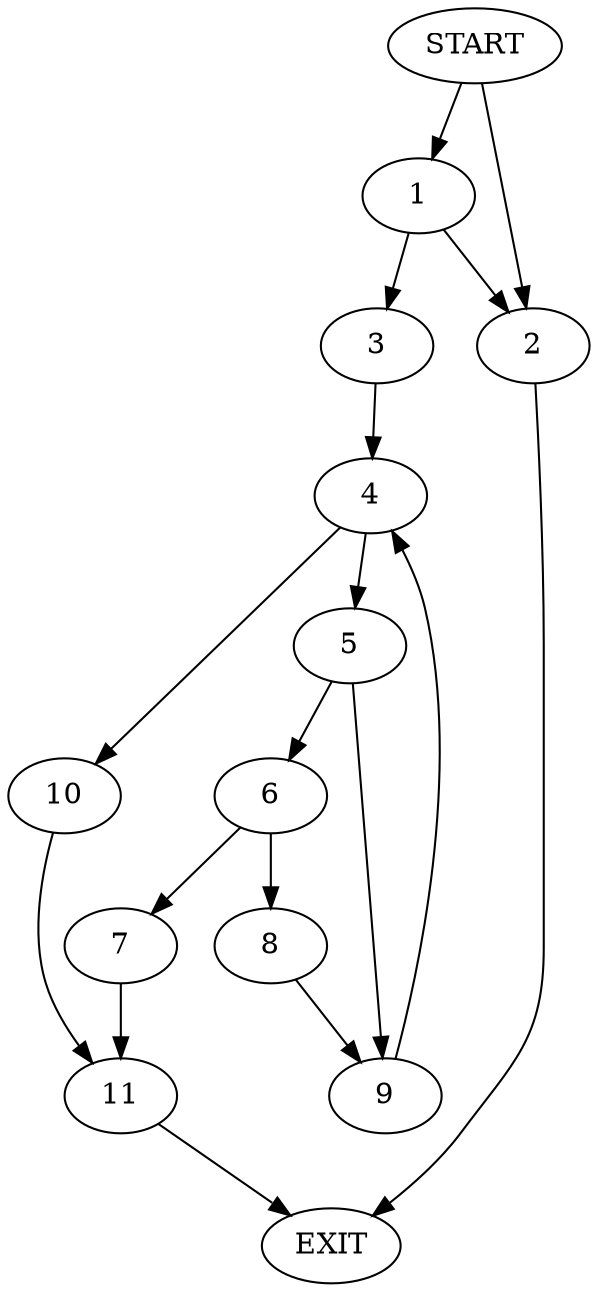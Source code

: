 digraph { 
0 [label="START"];
1;
2;
3;
4;
5;
6;
7;
8;
9;
10;
11;
12[label="EXIT"];
0 -> 1;
0 -> 2;
1 -> 3;
1 -> 2;
2 -> 12;
3 -> 4;
4 -> 5;
4 -> 10;
5 -> 6;
5 -> 9;
6 -> 7;
6 -> 8;
7 -> 11;
8 -> 9;
9 -> 4;
10 -> 11;
11 -> 12;
}